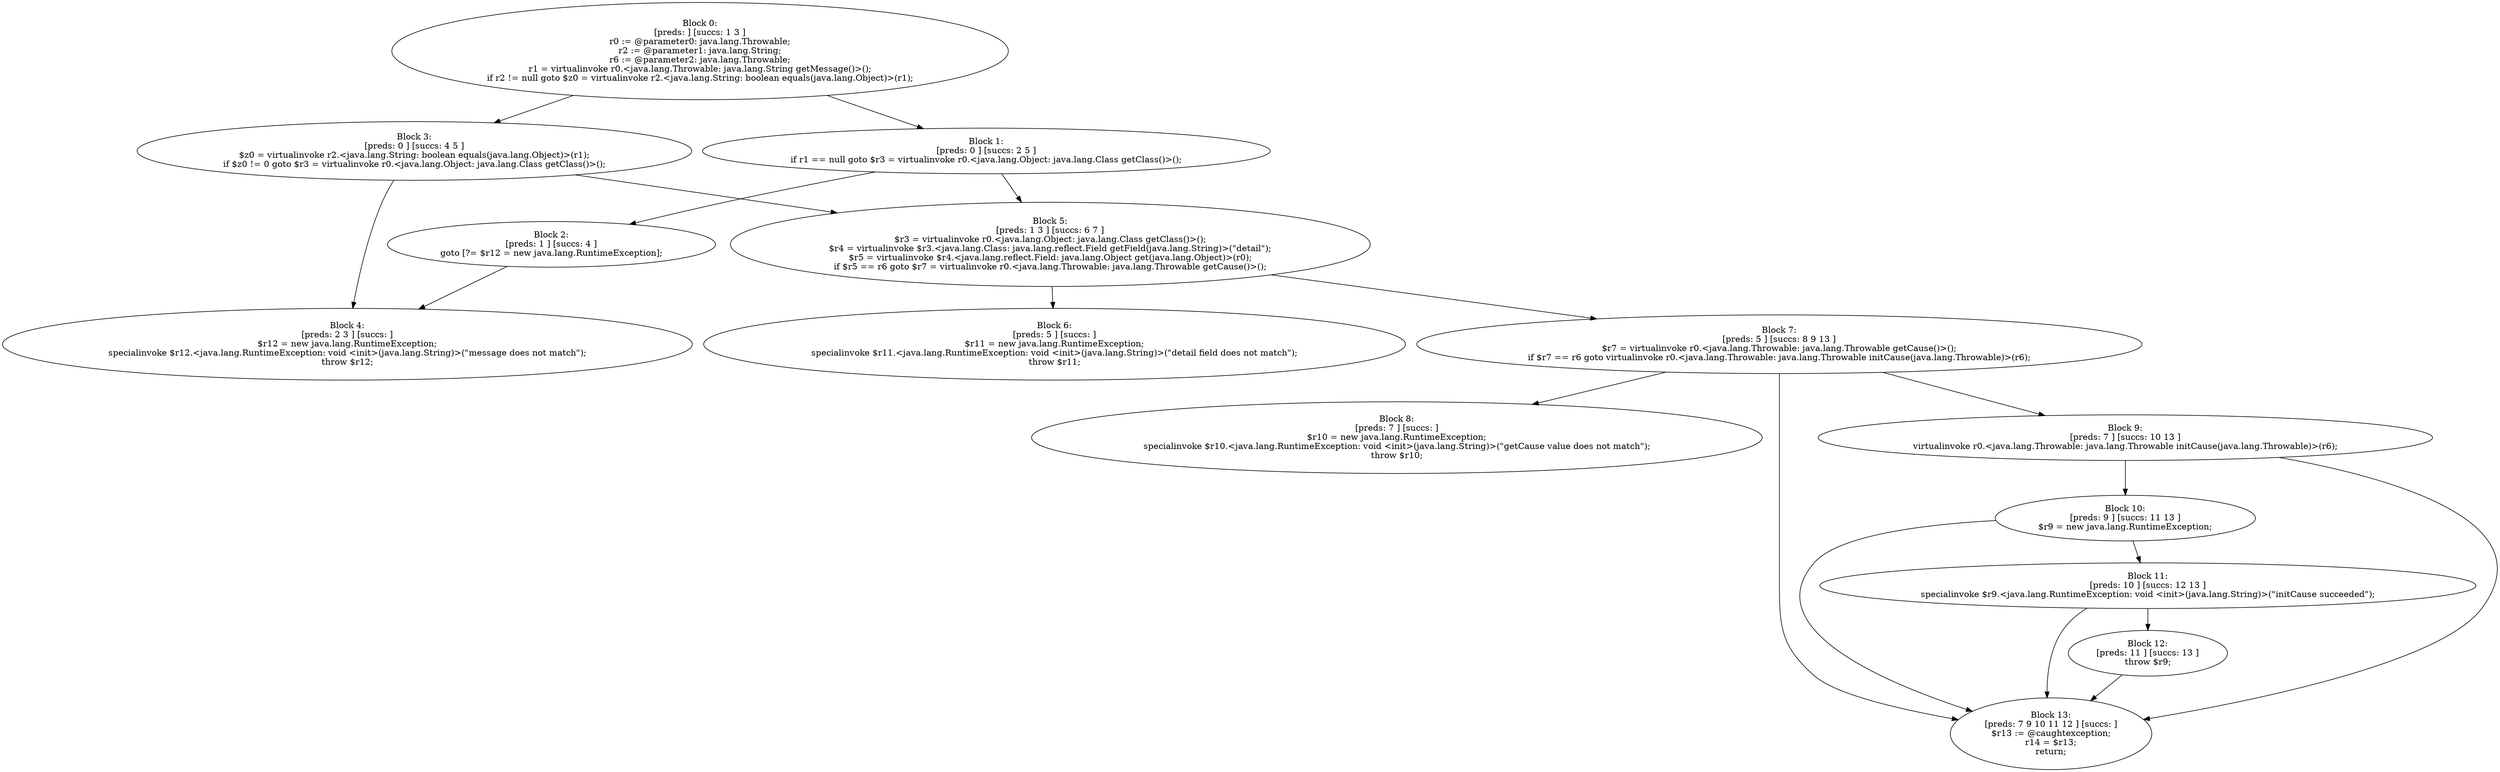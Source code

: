 digraph "unitGraph" {
    "Block 0:
[preds: ] [succs: 1 3 ]
r0 := @parameter0: java.lang.Throwable;
r2 := @parameter1: java.lang.String;
r6 := @parameter2: java.lang.Throwable;
r1 = virtualinvoke r0.<java.lang.Throwable: java.lang.String getMessage()>();
if r2 != null goto $z0 = virtualinvoke r2.<java.lang.String: boolean equals(java.lang.Object)>(r1);
"
    "Block 1:
[preds: 0 ] [succs: 2 5 ]
if r1 == null goto $r3 = virtualinvoke r0.<java.lang.Object: java.lang.Class getClass()>();
"
    "Block 2:
[preds: 1 ] [succs: 4 ]
goto [?= $r12 = new java.lang.RuntimeException];
"
    "Block 3:
[preds: 0 ] [succs: 4 5 ]
$z0 = virtualinvoke r2.<java.lang.String: boolean equals(java.lang.Object)>(r1);
if $z0 != 0 goto $r3 = virtualinvoke r0.<java.lang.Object: java.lang.Class getClass()>();
"
    "Block 4:
[preds: 2 3 ] [succs: ]
$r12 = new java.lang.RuntimeException;
specialinvoke $r12.<java.lang.RuntimeException: void <init>(java.lang.String)>(\"message does not match\");
throw $r12;
"
    "Block 5:
[preds: 1 3 ] [succs: 6 7 ]
$r3 = virtualinvoke r0.<java.lang.Object: java.lang.Class getClass()>();
$r4 = virtualinvoke $r3.<java.lang.Class: java.lang.reflect.Field getField(java.lang.String)>(\"detail\");
$r5 = virtualinvoke $r4.<java.lang.reflect.Field: java.lang.Object get(java.lang.Object)>(r0);
if $r5 == r6 goto $r7 = virtualinvoke r0.<java.lang.Throwable: java.lang.Throwable getCause()>();
"
    "Block 6:
[preds: 5 ] [succs: ]
$r11 = new java.lang.RuntimeException;
specialinvoke $r11.<java.lang.RuntimeException: void <init>(java.lang.String)>(\"detail field does not match\");
throw $r11;
"
    "Block 7:
[preds: 5 ] [succs: 8 9 13 ]
$r7 = virtualinvoke r0.<java.lang.Throwable: java.lang.Throwable getCause()>();
if $r7 == r6 goto virtualinvoke r0.<java.lang.Throwable: java.lang.Throwable initCause(java.lang.Throwable)>(r6);
"
    "Block 8:
[preds: 7 ] [succs: ]
$r10 = new java.lang.RuntimeException;
specialinvoke $r10.<java.lang.RuntimeException: void <init>(java.lang.String)>(\"getCause value does not match\");
throw $r10;
"
    "Block 9:
[preds: 7 ] [succs: 10 13 ]
virtualinvoke r0.<java.lang.Throwable: java.lang.Throwable initCause(java.lang.Throwable)>(r6);
"
    "Block 10:
[preds: 9 ] [succs: 11 13 ]
$r9 = new java.lang.RuntimeException;
"
    "Block 11:
[preds: 10 ] [succs: 12 13 ]
specialinvoke $r9.<java.lang.RuntimeException: void <init>(java.lang.String)>(\"initCause succeeded\");
"
    "Block 12:
[preds: 11 ] [succs: 13 ]
throw $r9;
"
    "Block 13:
[preds: 7 9 10 11 12 ] [succs: ]
$r13 := @caughtexception;
r14 = $r13;
return;
"
    "Block 0:
[preds: ] [succs: 1 3 ]
r0 := @parameter0: java.lang.Throwable;
r2 := @parameter1: java.lang.String;
r6 := @parameter2: java.lang.Throwable;
r1 = virtualinvoke r0.<java.lang.Throwable: java.lang.String getMessage()>();
if r2 != null goto $z0 = virtualinvoke r2.<java.lang.String: boolean equals(java.lang.Object)>(r1);
"->"Block 1:
[preds: 0 ] [succs: 2 5 ]
if r1 == null goto $r3 = virtualinvoke r0.<java.lang.Object: java.lang.Class getClass()>();
";
    "Block 0:
[preds: ] [succs: 1 3 ]
r0 := @parameter0: java.lang.Throwable;
r2 := @parameter1: java.lang.String;
r6 := @parameter2: java.lang.Throwable;
r1 = virtualinvoke r0.<java.lang.Throwable: java.lang.String getMessage()>();
if r2 != null goto $z0 = virtualinvoke r2.<java.lang.String: boolean equals(java.lang.Object)>(r1);
"->"Block 3:
[preds: 0 ] [succs: 4 5 ]
$z0 = virtualinvoke r2.<java.lang.String: boolean equals(java.lang.Object)>(r1);
if $z0 != 0 goto $r3 = virtualinvoke r0.<java.lang.Object: java.lang.Class getClass()>();
";
    "Block 1:
[preds: 0 ] [succs: 2 5 ]
if r1 == null goto $r3 = virtualinvoke r0.<java.lang.Object: java.lang.Class getClass()>();
"->"Block 2:
[preds: 1 ] [succs: 4 ]
goto [?= $r12 = new java.lang.RuntimeException];
";
    "Block 1:
[preds: 0 ] [succs: 2 5 ]
if r1 == null goto $r3 = virtualinvoke r0.<java.lang.Object: java.lang.Class getClass()>();
"->"Block 5:
[preds: 1 3 ] [succs: 6 7 ]
$r3 = virtualinvoke r0.<java.lang.Object: java.lang.Class getClass()>();
$r4 = virtualinvoke $r3.<java.lang.Class: java.lang.reflect.Field getField(java.lang.String)>(\"detail\");
$r5 = virtualinvoke $r4.<java.lang.reflect.Field: java.lang.Object get(java.lang.Object)>(r0);
if $r5 == r6 goto $r7 = virtualinvoke r0.<java.lang.Throwable: java.lang.Throwable getCause()>();
";
    "Block 2:
[preds: 1 ] [succs: 4 ]
goto [?= $r12 = new java.lang.RuntimeException];
"->"Block 4:
[preds: 2 3 ] [succs: ]
$r12 = new java.lang.RuntimeException;
specialinvoke $r12.<java.lang.RuntimeException: void <init>(java.lang.String)>(\"message does not match\");
throw $r12;
";
    "Block 3:
[preds: 0 ] [succs: 4 5 ]
$z0 = virtualinvoke r2.<java.lang.String: boolean equals(java.lang.Object)>(r1);
if $z0 != 0 goto $r3 = virtualinvoke r0.<java.lang.Object: java.lang.Class getClass()>();
"->"Block 4:
[preds: 2 3 ] [succs: ]
$r12 = new java.lang.RuntimeException;
specialinvoke $r12.<java.lang.RuntimeException: void <init>(java.lang.String)>(\"message does not match\");
throw $r12;
";
    "Block 3:
[preds: 0 ] [succs: 4 5 ]
$z0 = virtualinvoke r2.<java.lang.String: boolean equals(java.lang.Object)>(r1);
if $z0 != 0 goto $r3 = virtualinvoke r0.<java.lang.Object: java.lang.Class getClass()>();
"->"Block 5:
[preds: 1 3 ] [succs: 6 7 ]
$r3 = virtualinvoke r0.<java.lang.Object: java.lang.Class getClass()>();
$r4 = virtualinvoke $r3.<java.lang.Class: java.lang.reflect.Field getField(java.lang.String)>(\"detail\");
$r5 = virtualinvoke $r4.<java.lang.reflect.Field: java.lang.Object get(java.lang.Object)>(r0);
if $r5 == r6 goto $r7 = virtualinvoke r0.<java.lang.Throwable: java.lang.Throwable getCause()>();
";
    "Block 5:
[preds: 1 3 ] [succs: 6 7 ]
$r3 = virtualinvoke r0.<java.lang.Object: java.lang.Class getClass()>();
$r4 = virtualinvoke $r3.<java.lang.Class: java.lang.reflect.Field getField(java.lang.String)>(\"detail\");
$r5 = virtualinvoke $r4.<java.lang.reflect.Field: java.lang.Object get(java.lang.Object)>(r0);
if $r5 == r6 goto $r7 = virtualinvoke r0.<java.lang.Throwable: java.lang.Throwable getCause()>();
"->"Block 6:
[preds: 5 ] [succs: ]
$r11 = new java.lang.RuntimeException;
specialinvoke $r11.<java.lang.RuntimeException: void <init>(java.lang.String)>(\"detail field does not match\");
throw $r11;
";
    "Block 5:
[preds: 1 3 ] [succs: 6 7 ]
$r3 = virtualinvoke r0.<java.lang.Object: java.lang.Class getClass()>();
$r4 = virtualinvoke $r3.<java.lang.Class: java.lang.reflect.Field getField(java.lang.String)>(\"detail\");
$r5 = virtualinvoke $r4.<java.lang.reflect.Field: java.lang.Object get(java.lang.Object)>(r0);
if $r5 == r6 goto $r7 = virtualinvoke r0.<java.lang.Throwable: java.lang.Throwable getCause()>();
"->"Block 7:
[preds: 5 ] [succs: 8 9 13 ]
$r7 = virtualinvoke r0.<java.lang.Throwable: java.lang.Throwable getCause()>();
if $r7 == r6 goto virtualinvoke r0.<java.lang.Throwable: java.lang.Throwable initCause(java.lang.Throwable)>(r6);
";
    "Block 7:
[preds: 5 ] [succs: 8 9 13 ]
$r7 = virtualinvoke r0.<java.lang.Throwable: java.lang.Throwable getCause()>();
if $r7 == r6 goto virtualinvoke r0.<java.lang.Throwable: java.lang.Throwable initCause(java.lang.Throwable)>(r6);
"->"Block 8:
[preds: 7 ] [succs: ]
$r10 = new java.lang.RuntimeException;
specialinvoke $r10.<java.lang.RuntimeException: void <init>(java.lang.String)>(\"getCause value does not match\");
throw $r10;
";
    "Block 7:
[preds: 5 ] [succs: 8 9 13 ]
$r7 = virtualinvoke r0.<java.lang.Throwable: java.lang.Throwable getCause()>();
if $r7 == r6 goto virtualinvoke r0.<java.lang.Throwable: java.lang.Throwable initCause(java.lang.Throwable)>(r6);
"->"Block 9:
[preds: 7 ] [succs: 10 13 ]
virtualinvoke r0.<java.lang.Throwable: java.lang.Throwable initCause(java.lang.Throwable)>(r6);
";
    "Block 7:
[preds: 5 ] [succs: 8 9 13 ]
$r7 = virtualinvoke r0.<java.lang.Throwable: java.lang.Throwable getCause()>();
if $r7 == r6 goto virtualinvoke r0.<java.lang.Throwable: java.lang.Throwable initCause(java.lang.Throwable)>(r6);
"->"Block 13:
[preds: 7 9 10 11 12 ] [succs: ]
$r13 := @caughtexception;
r14 = $r13;
return;
";
    "Block 9:
[preds: 7 ] [succs: 10 13 ]
virtualinvoke r0.<java.lang.Throwable: java.lang.Throwable initCause(java.lang.Throwable)>(r6);
"->"Block 10:
[preds: 9 ] [succs: 11 13 ]
$r9 = new java.lang.RuntimeException;
";
    "Block 9:
[preds: 7 ] [succs: 10 13 ]
virtualinvoke r0.<java.lang.Throwable: java.lang.Throwable initCause(java.lang.Throwable)>(r6);
"->"Block 13:
[preds: 7 9 10 11 12 ] [succs: ]
$r13 := @caughtexception;
r14 = $r13;
return;
";
    "Block 10:
[preds: 9 ] [succs: 11 13 ]
$r9 = new java.lang.RuntimeException;
"->"Block 11:
[preds: 10 ] [succs: 12 13 ]
specialinvoke $r9.<java.lang.RuntimeException: void <init>(java.lang.String)>(\"initCause succeeded\");
";
    "Block 10:
[preds: 9 ] [succs: 11 13 ]
$r9 = new java.lang.RuntimeException;
"->"Block 13:
[preds: 7 9 10 11 12 ] [succs: ]
$r13 := @caughtexception;
r14 = $r13;
return;
";
    "Block 11:
[preds: 10 ] [succs: 12 13 ]
specialinvoke $r9.<java.lang.RuntimeException: void <init>(java.lang.String)>(\"initCause succeeded\");
"->"Block 12:
[preds: 11 ] [succs: 13 ]
throw $r9;
";
    "Block 11:
[preds: 10 ] [succs: 12 13 ]
specialinvoke $r9.<java.lang.RuntimeException: void <init>(java.lang.String)>(\"initCause succeeded\");
"->"Block 13:
[preds: 7 9 10 11 12 ] [succs: ]
$r13 := @caughtexception;
r14 = $r13;
return;
";
    "Block 12:
[preds: 11 ] [succs: 13 ]
throw $r9;
"->"Block 13:
[preds: 7 9 10 11 12 ] [succs: ]
$r13 := @caughtexception;
r14 = $r13;
return;
";
}
